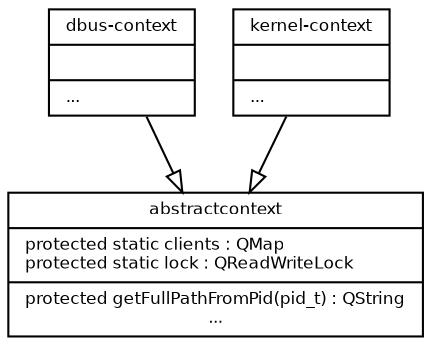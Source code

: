 digraph G {
	fontname = "Bitstream Vera Sans"
	fontsize = 8
	
	node [
		fontname  ="Bitstream Vera Sans"
		fontsize = 8
		shape = "record"
	]

	edge [
		fontname  ="Bitstream Vera Sans"
		fontsize = 8
		arrowhead = "empty"
	]

	abstractcontext [
		//label = "{abstractcontext|protected static clients : QMap\lprotected static lock : QReadWriteLock\l|protected getFullPathFromPid(pid_t) : QString\l+ virtual register_application(const QString, uint) : QString\l+ virtual domain_changed(const QString) : QString\l+ virtual required_domain(const QString) : QString\l+ virtual current_domain() : QString\l+ virtual is_registered() : QString\l+ virtual register_for_domain_changes_updates() : QString\lprotected virtual onGlobalContextChanged(Domain,Domain) : void\lprotected onEvent(ContextPluginEvent*): void\l}"
		label = "{abstractcontext|protected static clients : QMap\lprotected static lock : QReadWriteLock\l|protected getFullPathFromPid(pid_t) : QString\l...}"
	]

	dbuscontext [
		label = "{dbus-context||...\l}"
	]

	kernelcontext [
		label = "{kernel-context||...\l}"
	]

	dbuscontext->abstractcontext;
	kernelcontext->abstractcontext;

}
// dot -T pdf -o class.pdf class.dot
